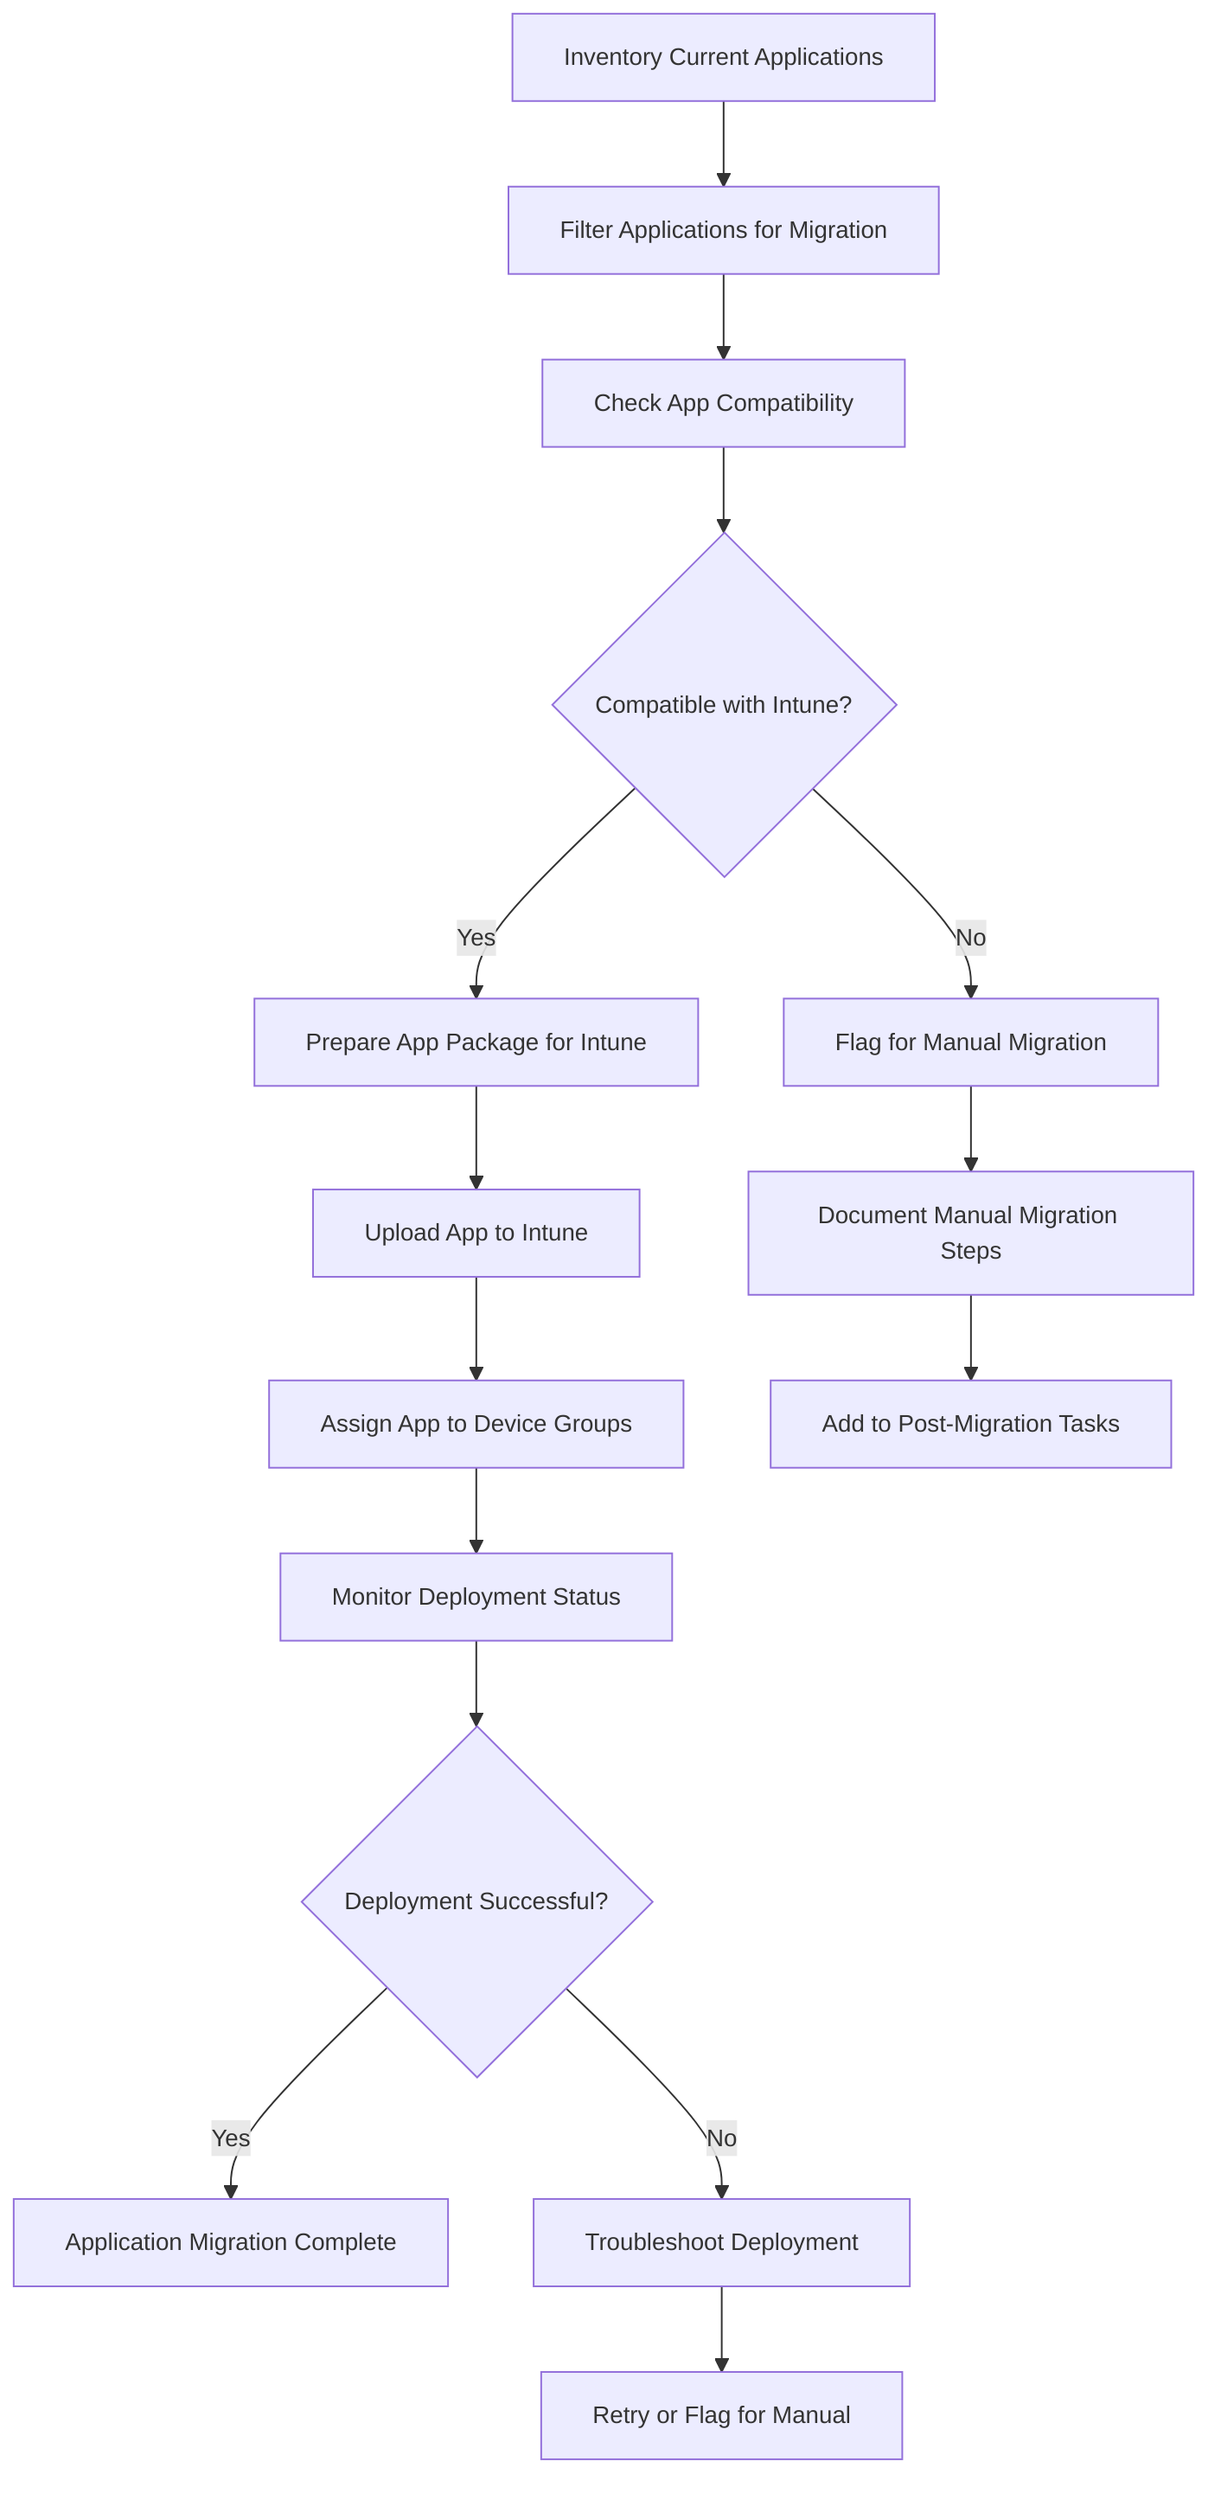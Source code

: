 %%{init: {'theme': 'default', 'themeVariables': { 'primaryColor': '#007acc', 'fontSize': '14px'}}}%%
flowchart TD
A[Inventory Current Applications] --> B[Filter Applications for Migration]
B --> C[Check App Compatibility]
C --> D{Compatible with Intune?}
D -->|Yes| E[Prepare App Package for Intune]
D -->|No| F[Flag for Manual Migration]
E --> G[Upload App to Intune]
G --> H[Assign App to Device Groups]
H --> I[Monitor Deployment Status]
I --> J{Deployment Successful?}
J -->|Yes| K[Application Migration Complete]
J -->|No| L[Troubleshoot Deployment]
L --> M[Retry or Flag for Manual]
F --> N[Document Manual Migration Steps]
N --> O[Add to Post-Migration Tasks]
